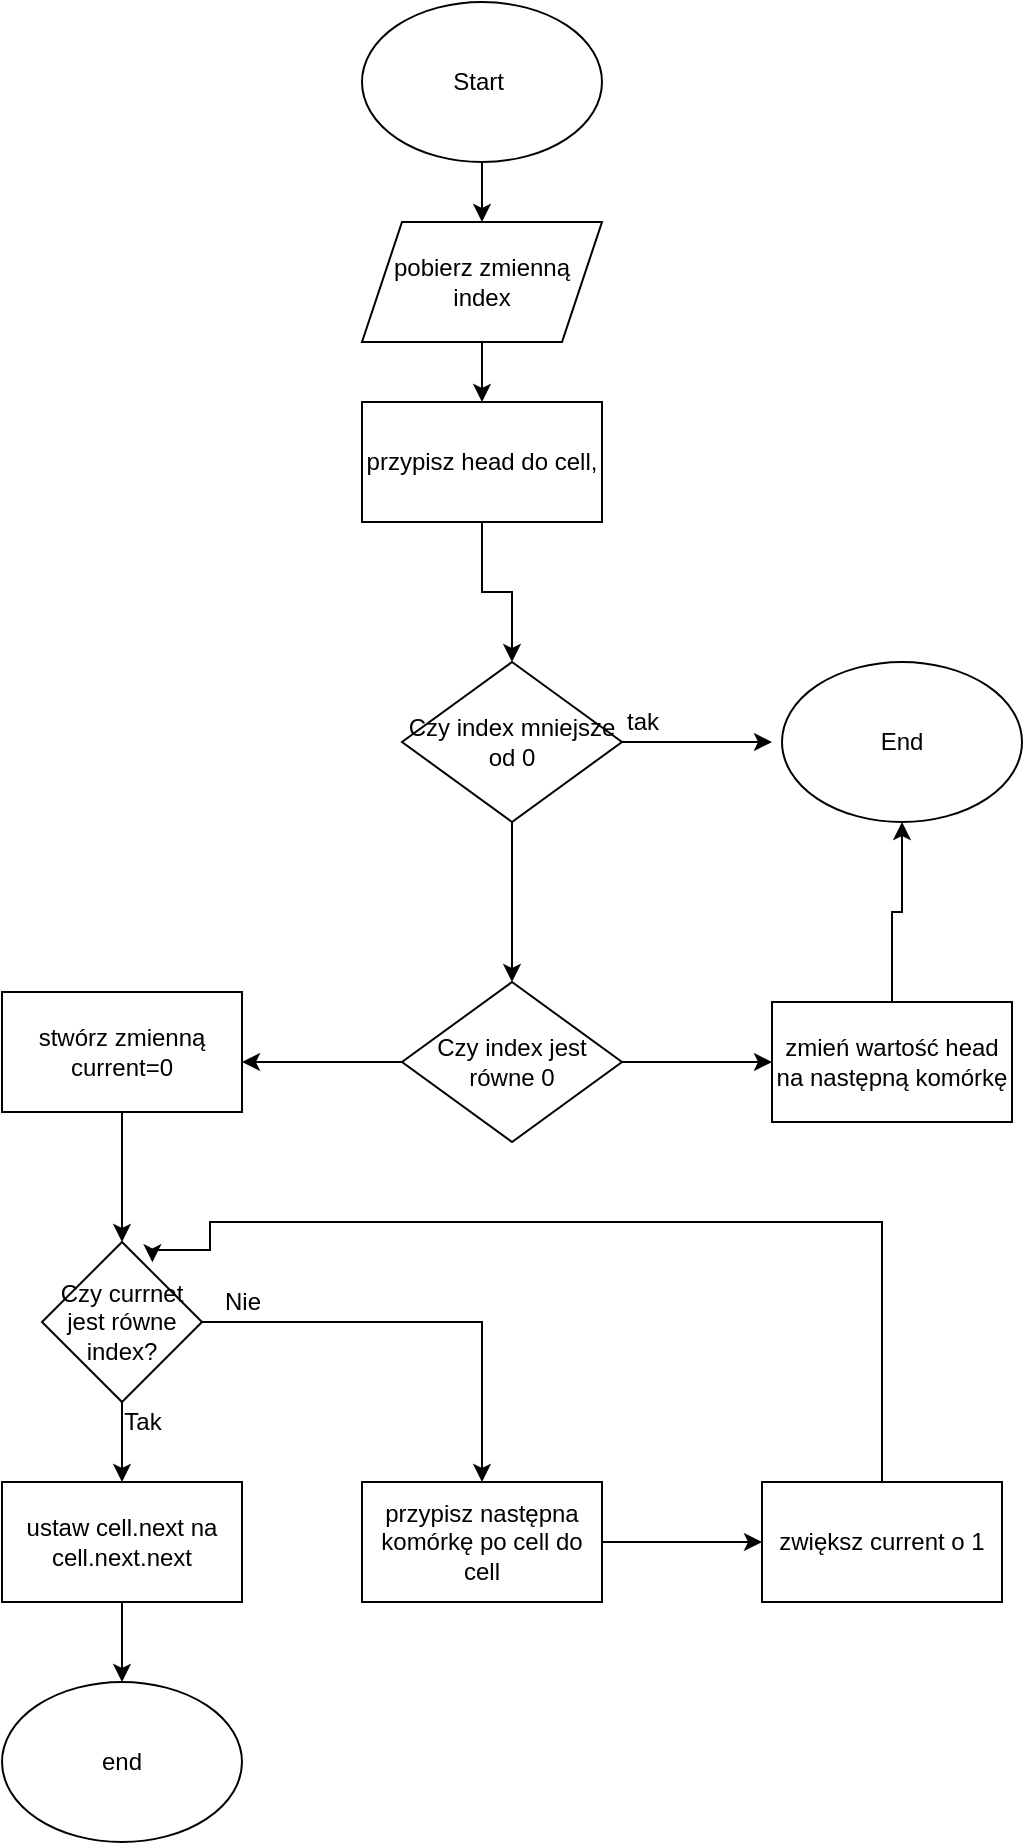 <mxfile version="13.7.9" type="device"><diagram id="RDX0pEArImu3ZsNSyhfW" name="Strona-1"><mxGraphModel dx="1024" dy="592" grid="1" gridSize="10" guides="1" tooltips="1" connect="1" arrows="1" fold="1" page="1" pageScale="1" pageWidth="827" pageHeight="1169" math="0" shadow="0"><root><mxCell id="0"/><mxCell id="1" parent="0"/><mxCell id="0HSnisuSQ1b7QnPhGoO7-3" value="" style="edgeStyle=orthogonalEdgeStyle;rounded=0;orthogonalLoop=1;jettySize=auto;html=1;" edge="1" parent="1" source="0HSnisuSQ1b7QnPhGoO7-1" target="0HSnisuSQ1b7QnPhGoO7-2"><mxGeometry relative="1" as="geometry"/></mxCell><mxCell id="0HSnisuSQ1b7QnPhGoO7-1" value="Start&amp;nbsp;" style="ellipse;whiteSpace=wrap;html=1;" vertex="1" parent="1"><mxGeometry x="320" y="30" width="120" height="80" as="geometry"/></mxCell><mxCell id="0HSnisuSQ1b7QnPhGoO7-5" value="" style="edgeStyle=orthogonalEdgeStyle;rounded=0;orthogonalLoop=1;jettySize=auto;html=1;" edge="1" parent="1" source="0HSnisuSQ1b7QnPhGoO7-2" target="0HSnisuSQ1b7QnPhGoO7-4"><mxGeometry relative="1" as="geometry"/></mxCell><mxCell id="0HSnisuSQ1b7QnPhGoO7-2" value="pobierz zmienną index" style="shape=parallelogram;perimeter=parallelogramPerimeter;whiteSpace=wrap;html=1;fixedSize=1;" vertex="1" parent="1"><mxGeometry x="320" y="140" width="120" height="60" as="geometry"/></mxCell><mxCell id="0HSnisuSQ1b7QnPhGoO7-7" value="" style="edgeStyle=orthogonalEdgeStyle;rounded=0;orthogonalLoop=1;jettySize=auto;html=1;" edge="1" parent="1" source="0HSnisuSQ1b7QnPhGoO7-4" target="0HSnisuSQ1b7QnPhGoO7-6"><mxGeometry relative="1" as="geometry"/></mxCell><mxCell id="0HSnisuSQ1b7QnPhGoO7-4" value="przypisz head do cell,&lt;br&gt;" style="whiteSpace=wrap;html=1;" vertex="1" parent="1"><mxGeometry x="320" y="230" width="120" height="60" as="geometry"/></mxCell><mxCell id="0HSnisuSQ1b7QnPhGoO7-9" value="" style="edgeStyle=orthogonalEdgeStyle;rounded=0;orthogonalLoop=1;jettySize=auto;html=1;" edge="1" parent="1" source="0HSnisuSQ1b7QnPhGoO7-6"><mxGeometry relative="1" as="geometry"><mxPoint x="525" y="400" as="targetPoint"/></mxGeometry></mxCell><mxCell id="0HSnisuSQ1b7QnPhGoO7-13" value="" style="edgeStyle=orthogonalEdgeStyle;rounded=0;orthogonalLoop=1;jettySize=auto;html=1;" edge="1" parent="1" source="0HSnisuSQ1b7QnPhGoO7-6" target="0HSnisuSQ1b7QnPhGoO7-12"><mxGeometry relative="1" as="geometry"/></mxCell><mxCell id="0HSnisuSQ1b7QnPhGoO7-6" value="Czy index mniejsze od 0" style="rhombus;whiteSpace=wrap;html=1;" vertex="1" parent="1"><mxGeometry x="340" y="360" width="110" height="80" as="geometry"/></mxCell><mxCell id="0HSnisuSQ1b7QnPhGoO7-10" value="End" style="ellipse;whiteSpace=wrap;html=1;" vertex="1" parent="1"><mxGeometry x="530" y="360" width="120" height="80" as="geometry"/></mxCell><mxCell id="0HSnisuSQ1b7QnPhGoO7-11" value="tak" style="text;html=1;align=center;verticalAlign=middle;resizable=0;points=[];autosize=1;" vertex="1" parent="1"><mxGeometry x="445" y="380" width="30" height="20" as="geometry"/></mxCell><mxCell id="0HSnisuSQ1b7QnPhGoO7-15" value="" style="edgeStyle=orthogonalEdgeStyle;rounded=0;orthogonalLoop=1;jettySize=auto;html=1;" edge="1" parent="1" source="0HSnisuSQ1b7QnPhGoO7-12" target="0HSnisuSQ1b7QnPhGoO7-14"><mxGeometry relative="1" as="geometry"/></mxCell><mxCell id="0HSnisuSQ1b7QnPhGoO7-18" value="" style="edgeStyle=orthogonalEdgeStyle;rounded=0;orthogonalLoop=1;jettySize=auto;html=1;" edge="1" parent="1" source="0HSnisuSQ1b7QnPhGoO7-12"><mxGeometry relative="1" as="geometry"><mxPoint x="260" y="560" as="targetPoint"/></mxGeometry></mxCell><mxCell id="0HSnisuSQ1b7QnPhGoO7-12" value="Czy index jest równe 0" style="rhombus;whiteSpace=wrap;html=1;" vertex="1" parent="1"><mxGeometry x="340" y="520" width="110" height="80" as="geometry"/></mxCell><mxCell id="0HSnisuSQ1b7QnPhGoO7-16" value="" style="edgeStyle=orthogonalEdgeStyle;rounded=0;orthogonalLoop=1;jettySize=auto;html=1;" edge="1" parent="1" source="0HSnisuSQ1b7QnPhGoO7-14" target="0HSnisuSQ1b7QnPhGoO7-10"><mxGeometry relative="1" as="geometry"/></mxCell><mxCell id="0HSnisuSQ1b7QnPhGoO7-14" value="zmień wartość head na następną komórkę" style="whiteSpace=wrap;html=1;" vertex="1" parent="1"><mxGeometry x="525" y="530" width="120" height="60" as="geometry"/></mxCell><mxCell id="0HSnisuSQ1b7QnPhGoO7-21" value="" style="edgeStyle=orthogonalEdgeStyle;rounded=0;orthogonalLoop=1;jettySize=auto;html=1;" edge="1" parent="1" source="0HSnisuSQ1b7QnPhGoO7-19" target="0HSnisuSQ1b7QnPhGoO7-20"><mxGeometry relative="1" as="geometry"/></mxCell><mxCell id="0HSnisuSQ1b7QnPhGoO7-19" value="stwórz zmienną current=0" style="rounded=0;whiteSpace=wrap;html=1;" vertex="1" parent="1"><mxGeometry x="140" y="525" width="120" height="60" as="geometry"/></mxCell><mxCell id="0HSnisuSQ1b7QnPhGoO7-25" value="" style="edgeStyle=orthogonalEdgeStyle;rounded=0;orthogonalLoop=1;jettySize=auto;html=1;" edge="1" parent="1" source="0HSnisuSQ1b7QnPhGoO7-20" target="0HSnisuSQ1b7QnPhGoO7-24"><mxGeometry relative="1" as="geometry"/></mxCell><mxCell id="0HSnisuSQ1b7QnPhGoO7-30" value="" style="edgeStyle=orthogonalEdgeStyle;rounded=0;orthogonalLoop=1;jettySize=auto;html=1;" edge="1" parent="1" source="0HSnisuSQ1b7QnPhGoO7-20" target="0HSnisuSQ1b7QnPhGoO7-29"><mxGeometry relative="1" as="geometry"/></mxCell><mxCell id="0HSnisuSQ1b7QnPhGoO7-20" value="Czy currnet jest równe index?" style="rhombus;whiteSpace=wrap;html=1;rounded=0;" vertex="1" parent="1"><mxGeometry x="160" y="650" width="80" height="80" as="geometry"/></mxCell><mxCell id="0HSnisuSQ1b7QnPhGoO7-27" value="" style="edgeStyle=orthogonalEdgeStyle;rounded=0;orthogonalLoop=1;jettySize=auto;html=1;" edge="1" parent="1" source="0HSnisuSQ1b7QnPhGoO7-24" target="0HSnisuSQ1b7QnPhGoO7-26"><mxGeometry relative="1" as="geometry"/></mxCell><mxCell id="0HSnisuSQ1b7QnPhGoO7-24" value="ustaw cell.next na cell.next.next" style="whiteSpace=wrap;html=1;rounded=0;" vertex="1" parent="1"><mxGeometry x="140" y="770" width="120" height="60" as="geometry"/></mxCell><mxCell id="0HSnisuSQ1b7QnPhGoO7-26" value="end" style="ellipse;whiteSpace=wrap;html=1;rounded=0;" vertex="1" parent="1"><mxGeometry x="140" y="870" width="120" height="80" as="geometry"/></mxCell><mxCell id="0HSnisuSQ1b7QnPhGoO7-28" value="Tak" style="text;html=1;align=center;verticalAlign=middle;resizable=0;points=[];autosize=1;" vertex="1" parent="1"><mxGeometry x="195" y="730" width="30" height="20" as="geometry"/></mxCell><mxCell id="0HSnisuSQ1b7QnPhGoO7-33" value="" style="edgeStyle=orthogonalEdgeStyle;rounded=0;orthogonalLoop=1;jettySize=auto;html=1;" edge="1" parent="1" source="0HSnisuSQ1b7QnPhGoO7-29" target="0HSnisuSQ1b7QnPhGoO7-32"><mxGeometry relative="1" as="geometry"/></mxCell><mxCell id="0HSnisuSQ1b7QnPhGoO7-29" value="przypisz następna komórkę po cell do cell" style="whiteSpace=wrap;html=1;rounded=0;" vertex="1" parent="1"><mxGeometry x="320" y="770" width="120" height="60" as="geometry"/></mxCell><mxCell id="0HSnisuSQ1b7QnPhGoO7-31" value="Nie" style="text;html=1;align=center;verticalAlign=middle;resizable=0;points=[];autosize=1;" vertex="1" parent="1"><mxGeometry x="245" y="670" width="30" height="20" as="geometry"/></mxCell><mxCell id="0HSnisuSQ1b7QnPhGoO7-34" style="edgeStyle=orthogonalEdgeStyle;rounded=0;orthogonalLoop=1;jettySize=auto;html=1;entryX=0.69;entryY=0.127;entryDx=0;entryDy=0;entryPerimeter=0;" edge="1" parent="1" source="0HSnisuSQ1b7QnPhGoO7-32" target="0HSnisuSQ1b7QnPhGoO7-20"><mxGeometry relative="1" as="geometry"><mxPoint x="220" y="654" as="targetPoint"/><Array as="points"><mxPoint x="580" y="640"/><mxPoint x="244" y="640"/><mxPoint x="244" y="654"/><mxPoint x="215" y="654"/></Array></mxGeometry></mxCell><mxCell id="0HSnisuSQ1b7QnPhGoO7-32" value="zwiększ current o 1" style="whiteSpace=wrap;html=1;rounded=0;" vertex="1" parent="1"><mxGeometry x="520" y="770" width="120" height="60" as="geometry"/></mxCell></root></mxGraphModel></diagram></mxfile>